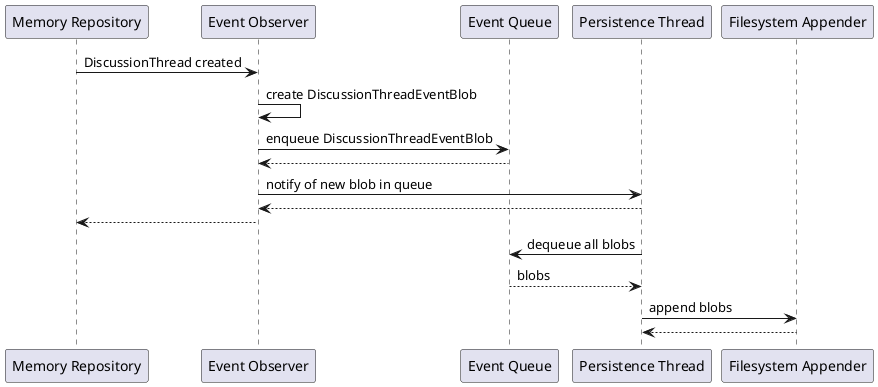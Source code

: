 @startuml

"Memory Repository" as MemoryRepository -> "Event Observer" as EventObserver : DiscussionThread created

EventObserver -> EventObserver : create DiscussionThreadEventBlob

EventObserver -> "Event Queue" as EventQueue : enqueue DiscussionThreadEventBlob 
EventQueue --> EventObserver

EventObserver -> "Persistence Thread" as PersistenceThread : notify of new blob in queue
PersistenceThread --> EventObserver

EventObserver --> MemoryRepository

PersistenceThread -> EventQueue : dequeue all blobs
EventQueue --> PersistenceThread : blobs

PersistenceThread -> "Filesystem Appender" as FileAppender : append blobs
FileAppender --> PersistenceThread

@enduml